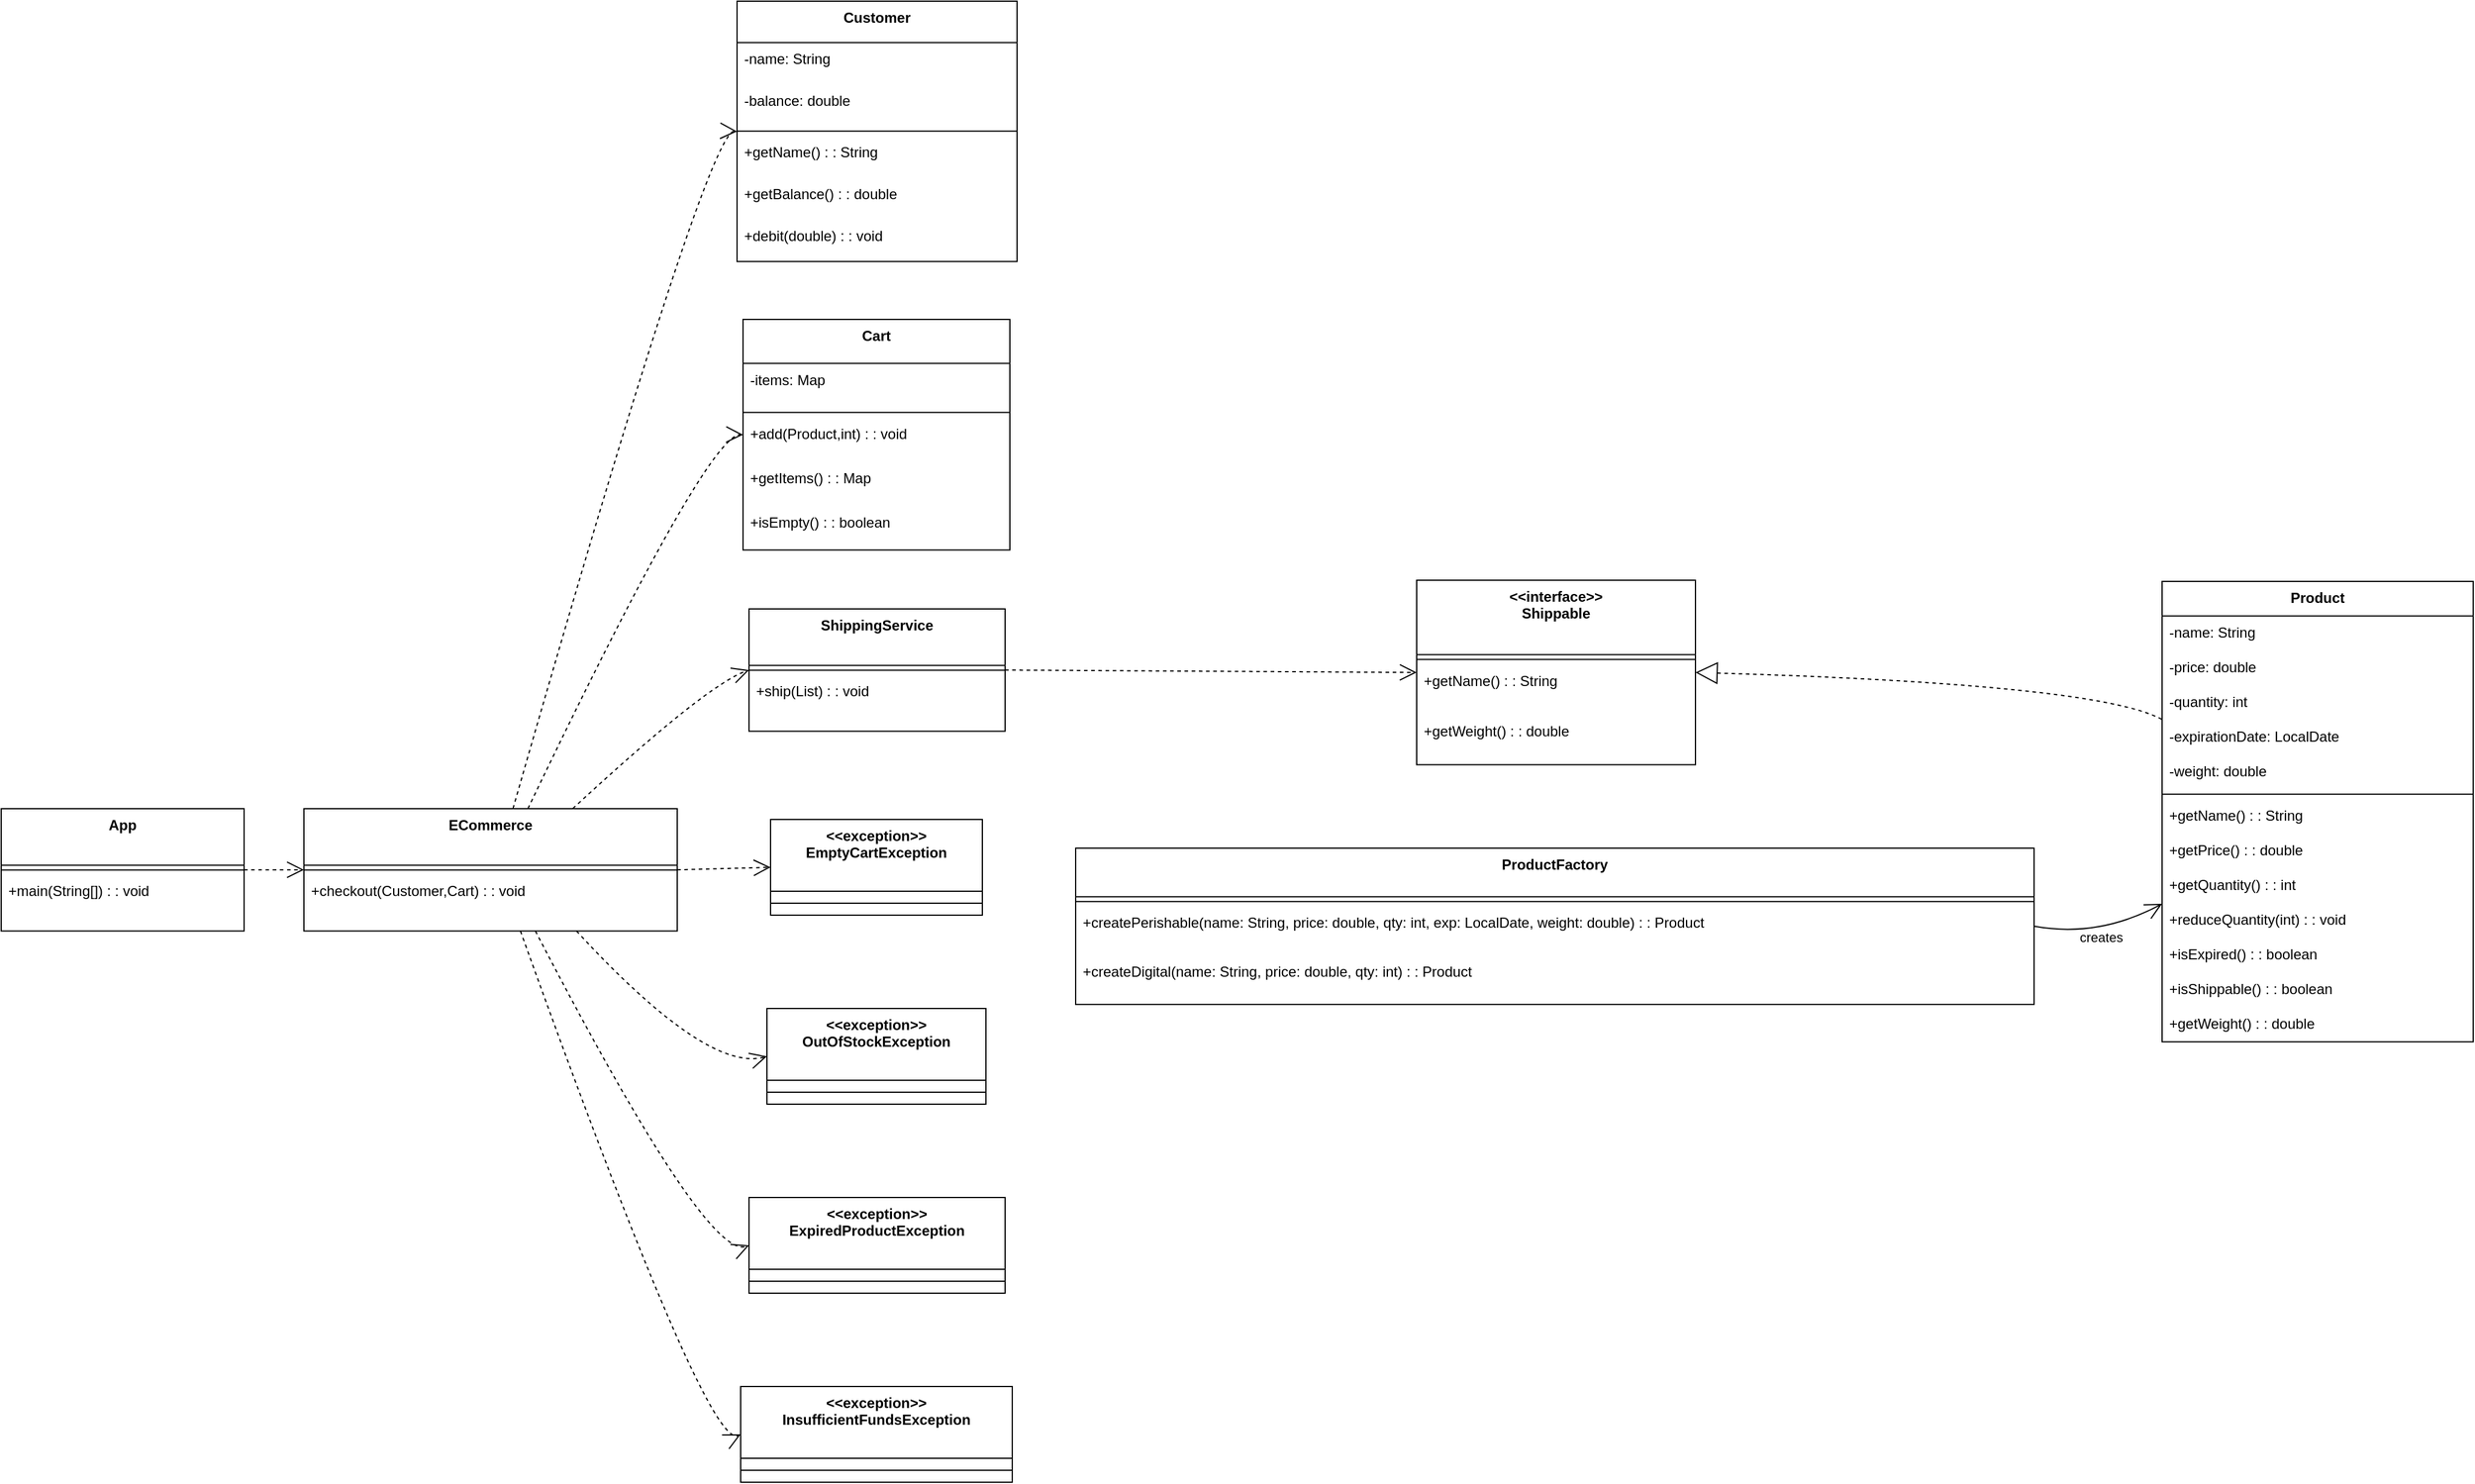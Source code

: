 <mxfile version="27.0.9">
  <diagram name="Page-1" id="qaIo_OJ7cJImdALONbG9">
    <mxGraphModel dx="2704" dy="1198" grid="1" gridSize="10" guides="1" tooltips="1" connect="1" arrows="1" fold="1" page="1" pageScale="1" pageWidth="850" pageHeight="1100" math="0" shadow="0">
      <root>
        <mxCell id="0" />
        <mxCell id="1" parent="0" />
        <mxCell id="A-mi3NhPBWSPFDTZxZ7R-1" value="&lt;&lt;interface&gt;&gt;&#xa;Shippable" style="swimlane;fontStyle=1;align=center;verticalAlign=top;childLayout=stackLayout;horizontal=1;startSize=62.25;horizontalStack=0;resizeParent=1;resizeParentMax=0;resizeLast=0;collapsible=0;marginBottom=0;" vertex="1" parent="1">
          <mxGeometry x="1203" y="504" width="233" height="154.25" as="geometry" />
        </mxCell>
        <mxCell id="A-mi3NhPBWSPFDTZxZ7R-2" style="line;strokeWidth=1;fillColor=none;align=left;verticalAlign=middle;spacingTop=-1;spacingLeft=3;spacingRight=3;rotatable=0;labelPosition=right;points=[];portConstraint=eastwest;strokeColor=inherit;" vertex="1" parent="A-mi3NhPBWSPFDTZxZ7R-1">
          <mxGeometry y="62.25" width="233" height="8" as="geometry" />
        </mxCell>
        <mxCell id="A-mi3NhPBWSPFDTZxZ7R-3" value="+getName() : : String" style="text;strokeColor=none;fillColor=none;align=left;verticalAlign=top;spacingLeft=4;spacingRight=4;overflow=hidden;rotatable=0;points=[[0,0.5],[1,0.5]];portConstraint=eastwest;" vertex="1" parent="A-mi3NhPBWSPFDTZxZ7R-1">
          <mxGeometry y="70.25" width="233" height="42" as="geometry" />
        </mxCell>
        <mxCell id="A-mi3NhPBWSPFDTZxZ7R-4" value="+getWeight() : : double" style="text;strokeColor=none;fillColor=none;align=left;verticalAlign=top;spacingLeft=4;spacingRight=4;overflow=hidden;rotatable=0;points=[[0,0.5],[1,0.5]];portConstraint=eastwest;" vertex="1" parent="A-mi3NhPBWSPFDTZxZ7R-1">
          <mxGeometry y="112.25" width="233" height="42" as="geometry" />
        </mxCell>
        <mxCell id="A-mi3NhPBWSPFDTZxZ7R-5" value="Product" style="swimlane;fontStyle=1;align=center;verticalAlign=top;childLayout=stackLayout;horizontal=1;startSize=28.923;horizontalStack=0;resizeParent=1;resizeParentMax=0;resizeLast=0;collapsible=0;marginBottom=0;" vertex="1" parent="1">
          <mxGeometry x="1826" y="505" width="260" height="384.923" as="geometry" />
        </mxCell>
        <mxCell id="A-mi3NhPBWSPFDTZxZ7R-6" value="-name: String" style="text;strokeColor=none;fillColor=none;align=left;verticalAlign=top;spacingLeft=4;spacingRight=4;overflow=hidden;rotatable=0;points=[[0,0.5],[1,0.5]];portConstraint=eastwest;" vertex="1" parent="A-mi3NhPBWSPFDTZxZ7R-5">
          <mxGeometry y="28.923" width="260" height="29" as="geometry" />
        </mxCell>
        <mxCell id="A-mi3NhPBWSPFDTZxZ7R-7" value="-price: double" style="text;strokeColor=none;fillColor=none;align=left;verticalAlign=top;spacingLeft=4;spacingRight=4;overflow=hidden;rotatable=0;points=[[0,0.5],[1,0.5]];portConstraint=eastwest;" vertex="1" parent="A-mi3NhPBWSPFDTZxZ7R-5">
          <mxGeometry y="57.923" width="260" height="29" as="geometry" />
        </mxCell>
        <mxCell id="A-mi3NhPBWSPFDTZxZ7R-8" value="-quantity: int" style="text;strokeColor=none;fillColor=none;align=left;verticalAlign=top;spacingLeft=4;spacingRight=4;overflow=hidden;rotatable=0;points=[[0,0.5],[1,0.5]];portConstraint=eastwest;" vertex="1" parent="A-mi3NhPBWSPFDTZxZ7R-5">
          <mxGeometry y="86.923" width="260" height="29" as="geometry" />
        </mxCell>
        <mxCell id="A-mi3NhPBWSPFDTZxZ7R-9" value="-expirationDate: LocalDate" style="text;strokeColor=none;fillColor=none;align=left;verticalAlign=top;spacingLeft=4;spacingRight=4;overflow=hidden;rotatable=0;points=[[0,0.5],[1,0.5]];portConstraint=eastwest;" vertex="1" parent="A-mi3NhPBWSPFDTZxZ7R-5">
          <mxGeometry y="115.923" width="260" height="29" as="geometry" />
        </mxCell>
        <mxCell id="A-mi3NhPBWSPFDTZxZ7R-10" value="-weight: double" style="text;strokeColor=none;fillColor=none;align=left;verticalAlign=top;spacingLeft=4;spacingRight=4;overflow=hidden;rotatable=0;points=[[0,0.5],[1,0.5]];portConstraint=eastwest;" vertex="1" parent="A-mi3NhPBWSPFDTZxZ7R-5">
          <mxGeometry y="144.923" width="260" height="29" as="geometry" />
        </mxCell>
        <mxCell id="A-mi3NhPBWSPFDTZxZ7R-11" style="line;strokeWidth=1;fillColor=none;align=left;verticalAlign=middle;spacingTop=-1;spacingLeft=3;spacingRight=3;rotatable=0;labelPosition=right;points=[];portConstraint=eastwest;strokeColor=inherit;" vertex="1" parent="A-mi3NhPBWSPFDTZxZ7R-5">
          <mxGeometry y="173.923" width="260" height="8" as="geometry" />
        </mxCell>
        <mxCell id="A-mi3NhPBWSPFDTZxZ7R-12" value="+getName() : : String" style="text;strokeColor=none;fillColor=none;align=left;verticalAlign=top;spacingLeft=4;spacingRight=4;overflow=hidden;rotatable=0;points=[[0,0.5],[1,0.5]];portConstraint=eastwest;" vertex="1" parent="A-mi3NhPBWSPFDTZxZ7R-5">
          <mxGeometry y="181.923" width="260" height="29" as="geometry" />
        </mxCell>
        <mxCell id="A-mi3NhPBWSPFDTZxZ7R-13" value="+getPrice() : : double" style="text;strokeColor=none;fillColor=none;align=left;verticalAlign=top;spacingLeft=4;spacingRight=4;overflow=hidden;rotatable=0;points=[[0,0.5],[1,0.5]];portConstraint=eastwest;" vertex="1" parent="A-mi3NhPBWSPFDTZxZ7R-5">
          <mxGeometry y="210.923" width="260" height="29" as="geometry" />
        </mxCell>
        <mxCell id="A-mi3NhPBWSPFDTZxZ7R-14" value="+getQuantity() : : int" style="text;strokeColor=none;fillColor=none;align=left;verticalAlign=top;spacingLeft=4;spacingRight=4;overflow=hidden;rotatable=0;points=[[0,0.5],[1,0.5]];portConstraint=eastwest;" vertex="1" parent="A-mi3NhPBWSPFDTZxZ7R-5">
          <mxGeometry y="239.923" width="260" height="29" as="geometry" />
        </mxCell>
        <mxCell id="A-mi3NhPBWSPFDTZxZ7R-15" value="+reduceQuantity(int) : : void" style="text;strokeColor=none;fillColor=none;align=left;verticalAlign=top;spacingLeft=4;spacingRight=4;overflow=hidden;rotatable=0;points=[[0,0.5],[1,0.5]];portConstraint=eastwest;" vertex="1" parent="A-mi3NhPBWSPFDTZxZ7R-5">
          <mxGeometry y="268.923" width="260" height="29" as="geometry" />
        </mxCell>
        <mxCell id="A-mi3NhPBWSPFDTZxZ7R-16" value="+isExpired() : : boolean" style="text;strokeColor=none;fillColor=none;align=left;verticalAlign=top;spacingLeft=4;spacingRight=4;overflow=hidden;rotatable=0;points=[[0,0.5],[1,0.5]];portConstraint=eastwest;" vertex="1" parent="A-mi3NhPBWSPFDTZxZ7R-5">
          <mxGeometry y="297.923" width="260" height="29" as="geometry" />
        </mxCell>
        <mxCell id="A-mi3NhPBWSPFDTZxZ7R-17" value="+isShippable() : : boolean" style="text;strokeColor=none;fillColor=none;align=left;verticalAlign=top;spacingLeft=4;spacingRight=4;overflow=hidden;rotatable=0;points=[[0,0.5],[1,0.5]];portConstraint=eastwest;" vertex="1" parent="A-mi3NhPBWSPFDTZxZ7R-5">
          <mxGeometry y="326.923" width="260" height="29" as="geometry" />
        </mxCell>
        <mxCell id="A-mi3NhPBWSPFDTZxZ7R-18" value="+getWeight() : : double" style="text;strokeColor=none;fillColor=none;align=left;verticalAlign=top;spacingLeft=4;spacingRight=4;overflow=hidden;rotatable=0;points=[[0,0.5],[1,0.5]];portConstraint=eastwest;" vertex="1" parent="A-mi3NhPBWSPFDTZxZ7R-5">
          <mxGeometry y="355.923" width="260" height="29" as="geometry" />
        </mxCell>
        <mxCell id="A-mi3NhPBWSPFDTZxZ7R-19" value="Customer" style="swimlane;fontStyle=1;align=center;verticalAlign=top;childLayout=stackLayout;horizontal=1;startSize=34.667;horizontalStack=0;resizeParent=1;resizeParentMax=0;resizeLast=0;collapsible=0;marginBottom=0;" vertex="1" parent="1">
          <mxGeometry x="635" y="20" width="234" height="217.667" as="geometry" />
        </mxCell>
        <mxCell id="A-mi3NhPBWSPFDTZxZ7R-20" value="-name: String" style="text;strokeColor=none;fillColor=none;align=left;verticalAlign=top;spacingLeft=4;spacingRight=4;overflow=hidden;rotatable=0;points=[[0,0.5],[1,0.5]];portConstraint=eastwest;" vertex="1" parent="A-mi3NhPBWSPFDTZxZ7R-19">
          <mxGeometry y="34.667" width="234" height="35" as="geometry" />
        </mxCell>
        <mxCell id="A-mi3NhPBWSPFDTZxZ7R-21" value="-balance: double" style="text;strokeColor=none;fillColor=none;align=left;verticalAlign=top;spacingLeft=4;spacingRight=4;overflow=hidden;rotatable=0;points=[[0,0.5],[1,0.5]];portConstraint=eastwest;" vertex="1" parent="A-mi3NhPBWSPFDTZxZ7R-19">
          <mxGeometry y="69.667" width="234" height="35" as="geometry" />
        </mxCell>
        <mxCell id="A-mi3NhPBWSPFDTZxZ7R-22" style="line;strokeWidth=1;fillColor=none;align=left;verticalAlign=middle;spacingTop=-1;spacingLeft=3;spacingRight=3;rotatable=0;labelPosition=right;points=[];portConstraint=eastwest;strokeColor=inherit;" vertex="1" parent="A-mi3NhPBWSPFDTZxZ7R-19">
          <mxGeometry y="104.667" width="234" height="8" as="geometry" />
        </mxCell>
        <mxCell id="A-mi3NhPBWSPFDTZxZ7R-23" value="+getName() : : String" style="text;strokeColor=none;fillColor=none;align=left;verticalAlign=top;spacingLeft=4;spacingRight=4;overflow=hidden;rotatable=0;points=[[0,0.5],[1,0.5]];portConstraint=eastwest;" vertex="1" parent="A-mi3NhPBWSPFDTZxZ7R-19">
          <mxGeometry y="112.667" width="234" height="35" as="geometry" />
        </mxCell>
        <mxCell id="A-mi3NhPBWSPFDTZxZ7R-24" value="+getBalance() : : double" style="text;strokeColor=none;fillColor=none;align=left;verticalAlign=top;spacingLeft=4;spacingRight=4;overflow=hidden;rotatable=0;points=[[0,0.5],[1,0.5]];portConstraint=eastwest;" vertex="1" parent="A-mi3NhPBWSPFDTZxZ7R-19">
          <mxGeometry y="147.667" width="234" height="35" as="geometry" />
        </mxCell>
        <mxCell id="A-mi3NhPBWSPFDTZxZ7R-25" value="+debit(double) : : void" style="text;strokeColor=none;fillColor=none;align=left;verticalAlign=top;spacingLeft=4;spacingRight=4;overflow=hidden;rotatable=0;points=[[0,0.5],[1,0.5]];portConstraint=eastwest;" vertex="1" parent="A-mi3NhPBWSPFDTZxZ7R-19">
          <mxGeometry y="182.667" width="234" height="35" as="geometry" />
        </mxCell>
        <mxCell id="A-mi3NhPBWSPFDTZxZ7R-26" value="ProductFactory" style="swimlane;fontStyle=1;align=center;verticalAlign=top;childLayout=stackLayout;horizontal=1;startSize=40.571;horizontalStack=0;resizeParent=1;resizeParentMax=0;resizeLast=0;collapsible=0;marginBottom=0;" vertex="1" parent="1">
          <mxGeometry x="918" y="728" width="801" height="130.571" as="geometry" />
        </mxCell>
        <mxCell id="A-mi3NhPBWSPFDTZxZ7R-27" style="line;strokeWidth=1;fillColor=none;align=left;verticalAlign=middle;spacingTop=-1;spacingLeft=3;spacingRight=3;rotatable=0;labelPosition=right;points=[];portConstraint=eastwest;strokeColor=inherit;" vertex="1" parent="A-mi3NhPBWSPFDTZxZ7R-26">
          <mxGeometry y="40.571" width="801" height="8" as="geometry" />
        </mxCell>
        <mxCell id="A-mi3NhPBWSPFDTZxZ7R-28" value="+createPerishable(name: String, price: double, qty: int, exp: LocalDate, weight: double) : : Product" style="text;strokeColor=none;fillColor=none;align=left;verticalAlign=top;spacingLeft=4;spacingRight=4;overflow=hidden;rotatable=0;points=[[0,0.5],[1,0.5]];portConstraint=eastwest;" vertex="1" parent="A-mi3NhPBWSPFDTZxZ7R-26">
          <mxGeometry y="48.571" width="801" height="41" as="geometry" />
        </mxCell>
        <mxCell id="A-mi3NhPBWSPFDTZxZ7R-29" value="+createDigital(name: String, price: double, qty: int) : : Product" style="text;strokeColor=none;fillColor=none;align=left;verticalAlign=top;spacingLeft=4;spacingRight=4;overflow=hidden;rotatable=0;points=[[0,0.5],[1,0.5]];portConstraint=eastwest;" vertex="1" parent="A-mi3NhPBWSPFDTZxZ7R-26">
          <mxGeometry y="89.571" width="801" height="41" as="geometry" />
        </mxCell>
        <mxCell id="A-mi3NhPBWSPFDTZxZ7R-30" value="Cart" style="swimlane;fontStyle=1;align=center;verticalAlign=top;childLayout=stackLayout;horizontal=1;startSize=36.8;horizontalStack=0;resizeParent=1;resizeParentMax=0;resizeLast=0;collapsible=0;marginBottom=0;" vertex="1" parent="1">
          <mxGeometry x="640" y="286" width="223" height="192.8" as="geometry" />
        </mxCell>
        <mxCell id="A-mi3NhPBWSPFDTZxZ7R-31" value="-items: Map" style="text;strokeColor=none;fillColor=none;align=left;verticalAlign=top;spacingLeft=4;spacingRight=4;overflow=hidden;rotatable=0;points=[[0,0.5],[1,0.5]];portConstraint=eastwest;" vertex="1" parent="A-mi3NhPBWSPFDTZxZ7R-30">
          <mxGeometry y="36.8" width="223" height="37" as="geometry" />
        </mxCell>
        <mxCell id="A-mi3NhPBWSPFDTZxZ7R-32" style="line;strokeWidth=1;fillColor=none;align=left;verticalAlign=middle;spacingTop=-1;spacingLeft=3;spacingRight=3;rotatable=0;labelPosition=right;points=[];portConstraint=eastwest;strokeColor=inherit;" vertex="1" parent="A-mi3NhPBWSPFDTZxZ7R-30">
          <mxGeometry y="73.8" width="223" height="8" as="geometry" />
        </mxCell>
        <mxCell id="A-mi3NhPBWSPFDTZxZ7R-33" value="+add(Product,int) : : void" style="text;strokeColor=none;fillColor=none;align=left;verticalAlign=top;spacingLeft=4;spacingRight=4;overflow=hidden;rotatable=0;points=[[0,0.5],[1,0.5]];portConstraint=eastwest;" vertex="1" parent="A-mi3NhPBWSPFDTZxZ7R-30">
          <mxGeometry y="81.8" width="223" height="37" as="geometry" />
        </mxCell>
        <mxCell id="A-mi3NhPBWSPFDTZxZ7R-34" value="+getItems() : : Map" style="text;strokeColor=none;fillColor=none;align=left;verticalAlign=top;spacingLeft=4;spacingRight=4;overflow=hidden;rotatable=0;points=[[0,0.5],[1,0.5]];portConstraint=eastwest;" vertex="1" parent="A-mi3NhPBWSPFDTZxZ7R-30">
          <mxGeometry y="118.8" width="223" height="37" as="geometry" />
        </mxCell>
        <mxCell id="A-mi3NhPBWSPFDTZxZ7R-35" value="+isEmpty() : : boolean" style="text;strokeColor=none;fillColor=none;align=left;verticalAlign=top;spacingLeft=4;spacingRight=4;overflow=hidden;rotatable=0;points=[[0,0.5],[1,0.5]];portConstraint=eastwest;" vertex="1" parent="A-mi3NhPBWSPFDTZxZ7R-30">
          <mxGeometry y="155.8" width="223" height="37" as="geometry" />
        </mxCell>
        <mxCell id="A-mi3NhPBWSPFDTZxZ7R-36" value="ECommerce" style="swimlane;fontStyle=1;align=center;verticalAlign=top;childLayout=stackLayout;horizontal=1;startSize=47.2;horizontalStack=0;resizeParent=1;resizeParentMax=0;resizeLast=0;collapsible=0;marginBottom=0;" vertex="1" parent="1">
          <mxGeometry x="273" y="695" width="312" height="102.2" as="geometry" />
        </mxCell>
        <mxCell id="A-mi3NhPBWSPFDTZxZ7R-37" style="line;strokeWidth=1;fillColor=none;align=left;verticalAlign=middle;spacingTop=-1;spacingLeft=3;spacingRight=3;rotatable=0;labelPosition=right;points=[];portConstraint=eastwest;strokeColor=inherit;" vertex="1" parent="A-mi3NhPBWSPFDTZxZ7R-36">
          <mxGeometry y="47.2" width="312" height="8" as="geometry" />
        </mxCell>
        <mxCell id="A-mi3NhPBWSPFDTZxZ7R-38" value="+checkout(Customer,Cart) : : void" style="text;strokeColor=none;fillColor=none;align=left;verticalAlign=top;spacingLeft=4;spacingRight=4;overflow=hidden;rotatable=0;points=[[0,0.5],[1,0.5]];portConstraint=eastwest;" vertex="1" parent="A-mi3NhPBWSPFDTZxZ7R-36">
          <mxGeometry y="55.2" width="312" height="47" as="geometry" />
        </mxCell>
        <mxCell id="A-mi3NhPBWSPFDTZxZ7R-39" value="ShippingService" style="swimlane;fontStyle=1;align=center;verticalAlign=top;childLayout=stackLayout;horizontal=1;startSize=47.2;horizontalStack=0;resizeParent=1;resizeParentMax=0;resizeLast=0;collapsible=0;marginBottom=0;" vertex="1" parent="1">
          <mxGeometry x="645" y="528" width="214" height="102.2" as="geometry" />
        </mxCell>
        <mxCell id="A-mi3NhPBWSPFDTZxZ7R-40" style="line;strokeWidth=1;fillColor=none;align=left;verticalAlign=middle;spacingTop=-1;spacingLeft=3;spacingRight=3;rotatable=0;labelPosition=right;points=[];portConstraint=eastwest;strokeColor=inherit;" vertex="1" parent="A-mi3NhPBWSPFDTZxZ7R-39">
          <mxGeometry y="47.2" width="214" height="8" as="geometry" />
        </mxCell>
        <mxCell id="A-mi3NhPBWSPFDTZxZ7R-41" value="+ship(List) : : void" style="text;strokeColor=none;fillColor=none;align=left;verticalAlign=top;spacingLeft=4;spacingRight=4;overflow=hidden;rotatable=0;points=[[0,0.5],[1,0.5]];portConstraint=eastwest;" vertex="1" parent="A-mi3NhPBWSPFDTZxZ7R-39">
          <mxGeometry y="55.2" width="214" height="47" as="geometry" />
        </mxCell>
        <mxCell id="A-mi3NhPBWSPFDTZxZ7R-42" value="&lt;&lt;exception&gt;&gt;&#xa;EmptyCartException" style="swimlane;fontStyle=1;align=center;verticalAlign=top;childLayout=stackLayout;horizontal=1;startSize=60;horizontalStack=0;resizeParent=1;resizeParentMax=0;resizeLast=0;collapsible=0;marginBottom=0;" vertex="1" parent="1">
          <mxGeometry x="663" y="704" width="177" height="80" as="geometry" />
        </mxCell>
        <mxCell id="A-mi3NhPBWSPFDTZxZ7R-43" style="line;strokeWidth=1;fillColor=none;align=left;verticalAlign=middle;spacingTop=-1;spacingLeft=3;spacingRight=3;rotatable=0;labelPosition=right;points=[];portConstraint=eastwest;strokeColor=inherit;" vertex="1" parent="A-mi3NhPBWSPFDTZxZ7R-42">
          <mxGeometry y="60" width="177" height="20" as="geometry" />
        </mxCell>
        <mxCell id="A-mi3NhPBWSPFDTZxZ7R-44" value="&lt;&lt;exception&gt;&gt;&#xa;OutOfStockException" style="swimlane;fontStyle=1;align=center;verticalAlign=top;childLayout=stackLayout;horizontal=1;startSize=60;horizontalStack=0;resizeParent=1;resizeParentMax=0;resizeLast=0;collapsible=0;marginBottom=0;" vertex="1" parent="1">
          <mxGeometry x="660" y="862" width="183" height="80" as="geometry" />
        </mxCell>
        <mxCell id="A-mi3NhPBWSPFDTZxZ7R-45" style="line;strokeWidth=1;fillColor=none;align=left;verticalAlign=middle;spacingTop=-1;spacingLeft=3;spacingRight=3;rotatable=0;labelPosition=right;points=[];portConstraint=eastwest;strokeColor=inherit;" vertex="1" parent="A-mi3NhPBWSPFDTZxZ7R-44">
          <mxGeometry y="60" width="183" height="20" as="geometry" />
        </mxCell>
        <mxCell id="A-mi3NhPBWSPFDTZxZ7R-46" value="&lt;&lt;exception&gt;&gt;&#xa;ExpiredProductException" style="swimlane;fontStyle=1;align=center;verticalAlign=top;childLayout=stackLayout;horizontal=1;startSize=60;horizontalStack=0;resizeParent=1;resizeParentMax=0;resizeLast=0;collapsible=0;marginBottom=0;" vertex="1" parent="1">
          <mxGeometry x="645" y="1020" width="214" height="80" as="geometry" />
        </mxCell>
        <mxCell id="A-mi3NhPBWSPFDTZxZ7R-47" style="line;strokeWidth=1;fillColor=none;align=left;verticalAlign=middle;spacingTop=-1;spacingLeft=3;spacingRight=3;rotatable=0;labelPosition=right;points=[];portConstraint=eastwest;strokeColor=inherit;" vertex="1" parent="A-mi3NhPBWSPFDTZxZ7R-46">
          <mxGeometry y="60" width="214" height="20" as="geometry" />
        </mxCell>
        <mxCell id="A-mi3NhPBWSPFDTZxZ7R-48" value="&lt;&lt;exception&gt;&gt;&#xa;InsufficientFundsException" style="swimlane;fontStyle=1;align=center;verticalAlign=top;childLayout=stackLayout;horizontal=1;startSize=60;horizontalStack=0;resizeParent=1;resizeParentMax=0;resizeLast=0;collapsible=0;marginBottom=0;" vertex="1" parent="1">
          <mxGeometry x="638" y="1178" width="227" height="80" as="geometry" />
        </mxCell>
        <mxCell id="A-mi3NhPBWSPFDTZxZ7R-49" style="line;strokeWidth=1;fillColor=none;align=left;verticalAlign=middle;spacingTop=-1;spacingLeft=3;spacingRight=3;rotatable=0;labelPosition=right;points=[];portConstraint=eastwest;strokeColor=inherit;" vertex="1" parent="A-mi3NhPBWSPFDTZxZ7R-48">
          <mxGeometry y="60" width="227" height="20" as="geometry" />
        </mxCell>
        <mxCell id="A-mi3NhPBWSPFDTZxZ7R-50" value="App" style="swimlane;fontStyle=1;align=center;verticalAlign=top;childLayout=stackLayout;horizontal=1;startSize=47.2;horizontalStack=0;resizeParent=1;resizeParentMax=0;resizeLast=0;collapsible=0;marginBottom=0;" vertex="1" parent="1">
          <mxGeometry x="20" y="695" width="203" height="102.2" as="geometry" />
        </mxCell>
        <mxCell id="A-mi3NhPBWSPFDTZxZ7R-51" style="line;strokeWidth=1;fillColor=none;align=left;verticalAlign=middle;spacingTop=-1;spacingLeft=3;spacingRight=3;rotatable=0;labelPosition=right;points=[];portConstraint=eastwest;strokeColor=inherit;" vertex="1" parent="A-mi3NhPBWSPFDTZxZ7R-50">
          <mxGeometry y="47.2" width="203" height="8" as="geometry" />
        </mxCell>
        <mxCell id="A-mi3NhPBWSPFDTZxZ7R-52" value="+main(String[]) : : void" style="text;strokeColor=none;fillColor=none;align=left;verticalAlign=top;spacingLeft=4;spacingRight=4;overflow=hidden;rotatable=0;points=[[0,0.5],[1,0.5]];portConstraint=eastwest;" vertex="1" parent="A-mi3NhPBWSPFDTZxZ7R-50">
          <mxGeometry y="55.2" width="203" height="47" as="geometry" />
        </mxCell>
        <mxCell id="A-mi3NhPBWSPFDTZxZ7R-53" value="" style="curved=1;dashed=1;startArrow=block;startSize=16;startFill=0;endArrow=none;exitX=1;exitY=0.5;entryX=0;entryY=0.3;rounded=0;" edge="1" parent="1" source="A-mi3NhPBWSPFDTZxZ7R-1" target="A-mi3NhPBWSPFDTZxZ7R-5">
          <mxGeometry relative="1" as="geometry">
            <Array as="points">
              <mxPoint x="1773" y="591" />
            </Array>
          </mxGeometry>
        </mxCell>
        <mxCell id="A-mi3NhPBWSPFDTZxZ7R-54" value="creates" style="curved=1;startArrow=none;endArrow=open;endSize=12;exitX=1;exitY=0.5;entryX=0;entryY=0.7;rounded=0;" edge="1" parent="1" source="A-mi3NhPBWSPFDTZxZ7R-26" target="A-mi3NhPBWSPFDTZxZ7R-5">
          <mxGeometry relative="1" as="geometry">
            <Array as="points">
              <mxPoint x="1773" y="803" />
            </Array>
          </mxGeometry>
        </mxCell>
        <mxCell id="A-mi3NhPBWSPFDTZxZ7R-55" value="" style="curved=1;dashed=1;startArrow=none;endArrow=open;endSize=12;exitX=0.6;exitY=0;entryX=0;entryY=0.5;rounded=0;" edge="1" parent="1" source="A-mi3NhPBWSPFDTZxZ7R-36" target="A-mi3NhPBWSPFDTZxZ7R-30">
          <mxGeometry relative="1" as="geometry">
            <Array as="points">
              <mxPoint x="610" y="382" />
            </Array>
          </mxGeometry>
        </mxCell>
        <mxCell id="A-mi3NhPBWSPFDTZxZ7R-56" value="" style="curved=1;dashed=1;startArrow=none;endArrow=open;endSize=12;exitX=0.56;exitY=0;entryX=0;entryY=0.5;rounded=0;" edge="1" parent="1" source="A-mi3NhPBWSPFDTZxZ7R-36" target="A-mi3NhPBWSPFDTZxZ7R-19">
          <mxGeometry relative="1" as="geometry">
            <Array as="points">
              <mxPoint x="610" y="128" />
            </Array>
          </mxGeometry>
        </mxCell>
        <mxCell id="A-mi3NhPBWSPFDTZxZ7R-57" value="" style="curved=1;dashed=1;startArrow=none;endArrow=open;endSize=12;exitX=0.72;exitY=0;entryX=0;entryY=0.5;rounded=0;" edge="1" parent="1" source="A-mi3NhPBWSPFDTZxZ7R-36" target="A-mi3NhPBWSPFDTZxZ7R-39">
          <mxGeometry relative="1" as="geometry">
            <Array as="points">
              <mxPoint x="610" y="591" />
            </Array>
          </mxGeometry>
        </mxCell>
        <mxCell id="A-mi3NhPBWSPFDTZxZ7R-58" value="" style="curved=1;dashed=1;startArrow=none;endArrow=open;endSize=12;exitX=1;exitY=0.5;entryX=0;entryY=0.5;rounded=0;" edge="1" parent="1" source="A-mi3NhPBWSPFDTZxZ7R-39" target="A-mi3NhPBWSPFDTZxZ7R-1">
          <mxGeometry relative="1" as="geometry">
            <Array as="points" />
          </mxGeometry>
        </mxCell>
        <mxCell id="A-mi3NhPBWSPFDTZxZ7R-59" value="" style="curved=1;dashed=1;startArrow=none;endArrow=open;endSize=12;exitX=1;exitY=0.5;entryX=0;entryY=0.5;rounded=0;" edge="1" parent="1" source="A-mi3NhPBWSPFDTZxZ7R-36" target="A-mi3NhPBWSPFDTZxZ7R-42">
          <mxGeometry relative="1" as="geometry">
            <Array as="points" />
          </mxGeometry>
        </mxCell>
        <mxCell id="A-mi3NhPBWSPFDTZxZ7R-60" value="" style="curved=1;dashed=1;startArrow=none;endArrow=open;endSize=12;exitX=0.73;exitY=1;entryX=0;entryY=0.5;rounded=0;" edge="1" parent="1" source="A-mi3NhPBWSPFDTZxZ7R-36" target="A-mi3NhPBWSPFDTZxZ7R-44">
          <mxGeometry relative="1" as="geometry">
            <Array as="points">
              <mxPoint x="610" y="916" />
            </Array>
          </mxGeometry>
        </mxCell>
        <mxCell id="A-mi3NhPBWSPFDTZxZ7R-61" value="" style="curved=1;dashed=1;startArrow=none;endArrow=open;endSize=12;exitX=0.62;exitY=1;entryX=0;entryY=0.5;rounded=0;" edge="1" parent="1" source="A-mi3NhPBWSPFDTZxZ7R-36" target="A-mi3NhPBWSPFDTZxZ7R-46">
          <mxGeometry relative="1" as="geometry">
            <Array as="points">
              <mxPoint x="610" y="1074" />
            </Array>
          </mxGeometry>
        </mxCell>
        <mxCell id="A-mi3NhPBWSPFDTZxZ7R-62" value="" style="curved=1;dashed=1;startArrow=none;endArrow=open;endSize=12;exitX=0.58;exitY=1;entryX=0;entryY=0.5;rounded=0;" edge="1" parent="1" source="A-mi3NhPBWSPFDTZxZ7R-36" target="A-mi3NhPBWSPFDTZxZ7R-48">
          <mxGeometry relative="1" as="geometry">
            <Array as="points">
              <mxPoint x="610" y="1232" />
            </Array>
          </mxGeometry>
        </mxCell>
        <mxCell id="A-mi3NhPBWSPFDTZxZ7R-63" value="" style="curved=1;dashed=1;startArrow=none;endArrow=open;endSize=12;exitX=1;exitY=0.5;entryX=0;entryY=0.5;rounded=0;" edge="1" parent="1" source="A-mi3NhPBWSPFDTZxZ7R-50" target="A-mi3NhPBWSPFDTZxZ7R-36">
          <mxGeometry relative="1" as="geometry">
            <Array as="points" />
          </mxGeometry>
        </mxCell>
      </root>
    </mxGraphModel>
  </diagram>
</mxfile>
